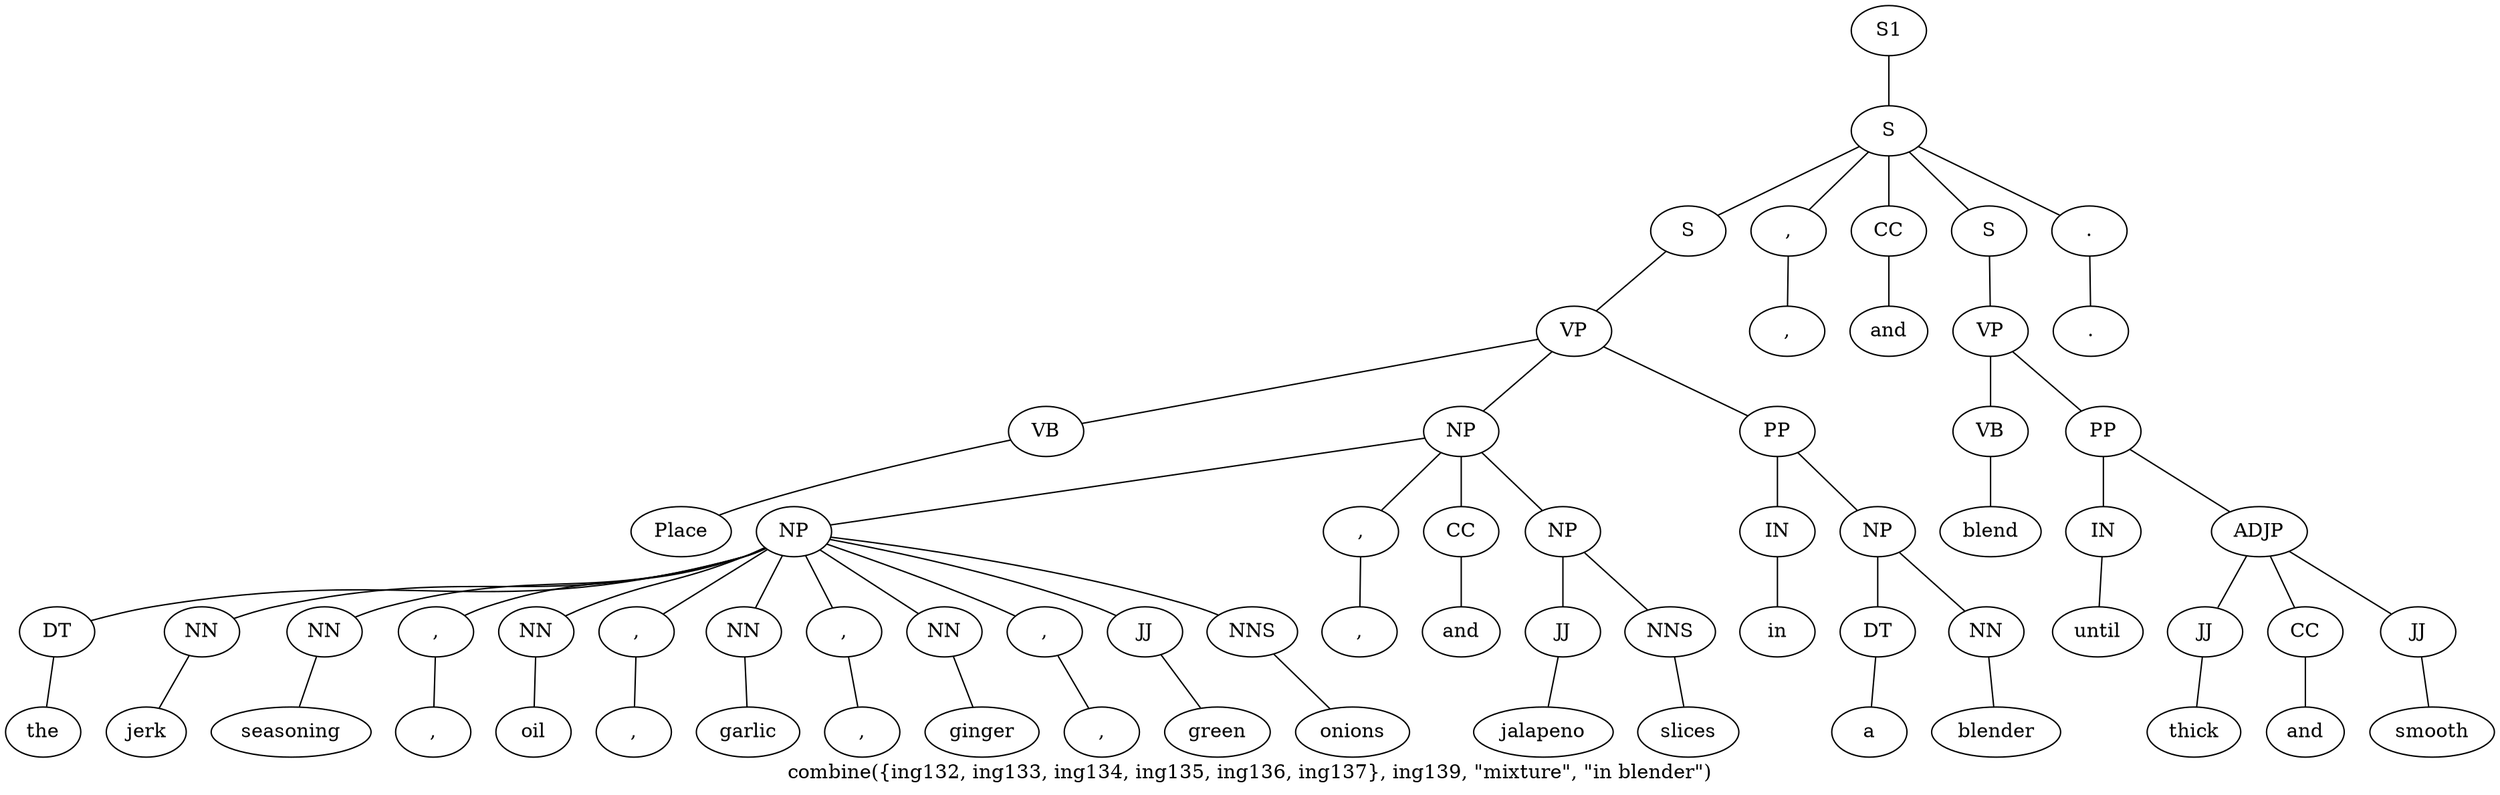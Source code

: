 graph SyntaxGraph {
	label = "combine({ing132, ing133, ing134, ing135, ing136, ing137}, ing139, \"mixture\", \"in blender\")";
	Node0 [label="S1"];
	Node1 [label="S"];
	Node2 [label="S"];
	Node3 [label="VP"];
	Node4 [label="VB"];
	Node5 [label="Place"];
	Node6 [label="NP"];
	Node7 [label="NP"];
	Node8 [label="DT"];
	Node9 [label="the"];
	Node10 [label="NN"];
	Node11 [label="jerk"];
	Node12 [label="NN"];
	Node13 [label="seasoning"];
	Node14 [label=","];
	Node15 [label=","];
	Node16 [label="NN"];
	Node17 [label="oil"];
	Node18 [label=","];
	Node19 [label=","];
	Node20 [label="NN"];
	Node21 [label="garlic"];
	Node22 [label=","];
	Node23 [label=","];
	Node24 [label="NN"];
	Node25 [label="ginger"];
	Node26 [label=","];
	Node27 [label=","];
	Node28 [label="JJ"];
	Node29 [label="green"];
	Node30 [label="NNS"];
	Node31 [label="onions"];
	Node32 [label=","];
	Node33 [label=","];
	Node34 [label="CC"];
	Node35 [label="and"];
	Node36 [label="NP"];
	Node37 [label="JJ"];
	Node38 [label="jalapeno"];
	Node39 [label="NNS"];
	Node40 [label="slices"];
	Node41 [label="PP"];
	Node42 [label="IN"];
	Node43 [label="in"];
	Node44 [label="NP"];
	Node45 [label="DT"];
	Node46 [label="a"];
	Node47 [label="NN"];
	Node48 [label="blender"];
	Node49 [label=","];
	Node50 [label=","];
	Node51 [label="CC"];
	Node52 [label="and"];
	Node53 [label="S"];
	Node54 [label="VP"];
	Node55 [label="VB"];
	Node56 [label="blend"];
	Node57 [label="PP"];
	Node58 [label="IN"];
	Node59 [label="until"];
	Node60 [label="ADJP"];
	Node61 [label="JJ"];
	Node62 [label="thick"];
	Node63 [label="CC"];
	Node64 [label="and"];
	Node65 [label="JJ"];
	Node66 [label="smooth"];
	Node67 [label="."];
	Node68 [label="."];

	Node0 -- Node1;
	Node1 -- Node2;
	Node1 -- Node49;
	Node1 -- Node51;
	Node1 -- Node53;
	Node1 -- Node67;
	Node2 -- Node3;
	Node3 -- Node4;
	Node3 -- Node6;
	Node3 -- Node41;
	Node4 -- Node5;
	Node6 -- Node7;
	Node6 -- Node32;
	Node6 -- Node34;
	Node6 -- Node36;
	Node7 -- Node8;
	Node7 -- Node10;
	Node7 -- Node12;
	Node7 -- Node14;
	Node7 -- Node16;
	Node7 -- Node18;
	Node7 -- Node20;
	Node7 -- Node22;
	Node7 -- Node24;
	Node7 -- Node26;
	Node7 -- Node28;
	Node7 -- Node30;
	Node8 -- Node9;
	Node10 -- Node11;
	Node12 -- Node13;
	Node14 -- Node15;
	Node16 -- Node17;
	Node18 -- Node19;
	Node20 -- Node21;
	Node22 -- Node23;
	Node24 -- Node25;
	Node26 -- Node27;
	Node28 -- Node29;
	Node30 -- Node31;
	Node32 -- Node33;
	Node34 -- Node35;
	Node36 -- Node37;
	Node36 -- Node39;
	Node37 -- Node38;
	Node39 -- Node40;
	Node41 -- Node42;
	Node41 -- Node44;
	Node42 -- Node43;
	Node44 -- Node45;
	Node44 -- Node47;
	Node45 -- Node46;
	Node47 -- Node48;
	Node49 -- Node50;
	Node51 -- Node52;
	Node53 -- Node54;
	Node54 -- Node55;
	Node54 -- Node57;
	Node55 -- Node56;
	Node57 -- Node58;
	Node57 -- Node60;
	Node58 -- Node59;
	Node60 -- Node61;
	Node60 -- Node63;
	Node60 -- Node65;
	Node61 -- Node62;
	Node63 -- Node64;
	Node65 -- Node66;
	Node67 -- Node68;
}
